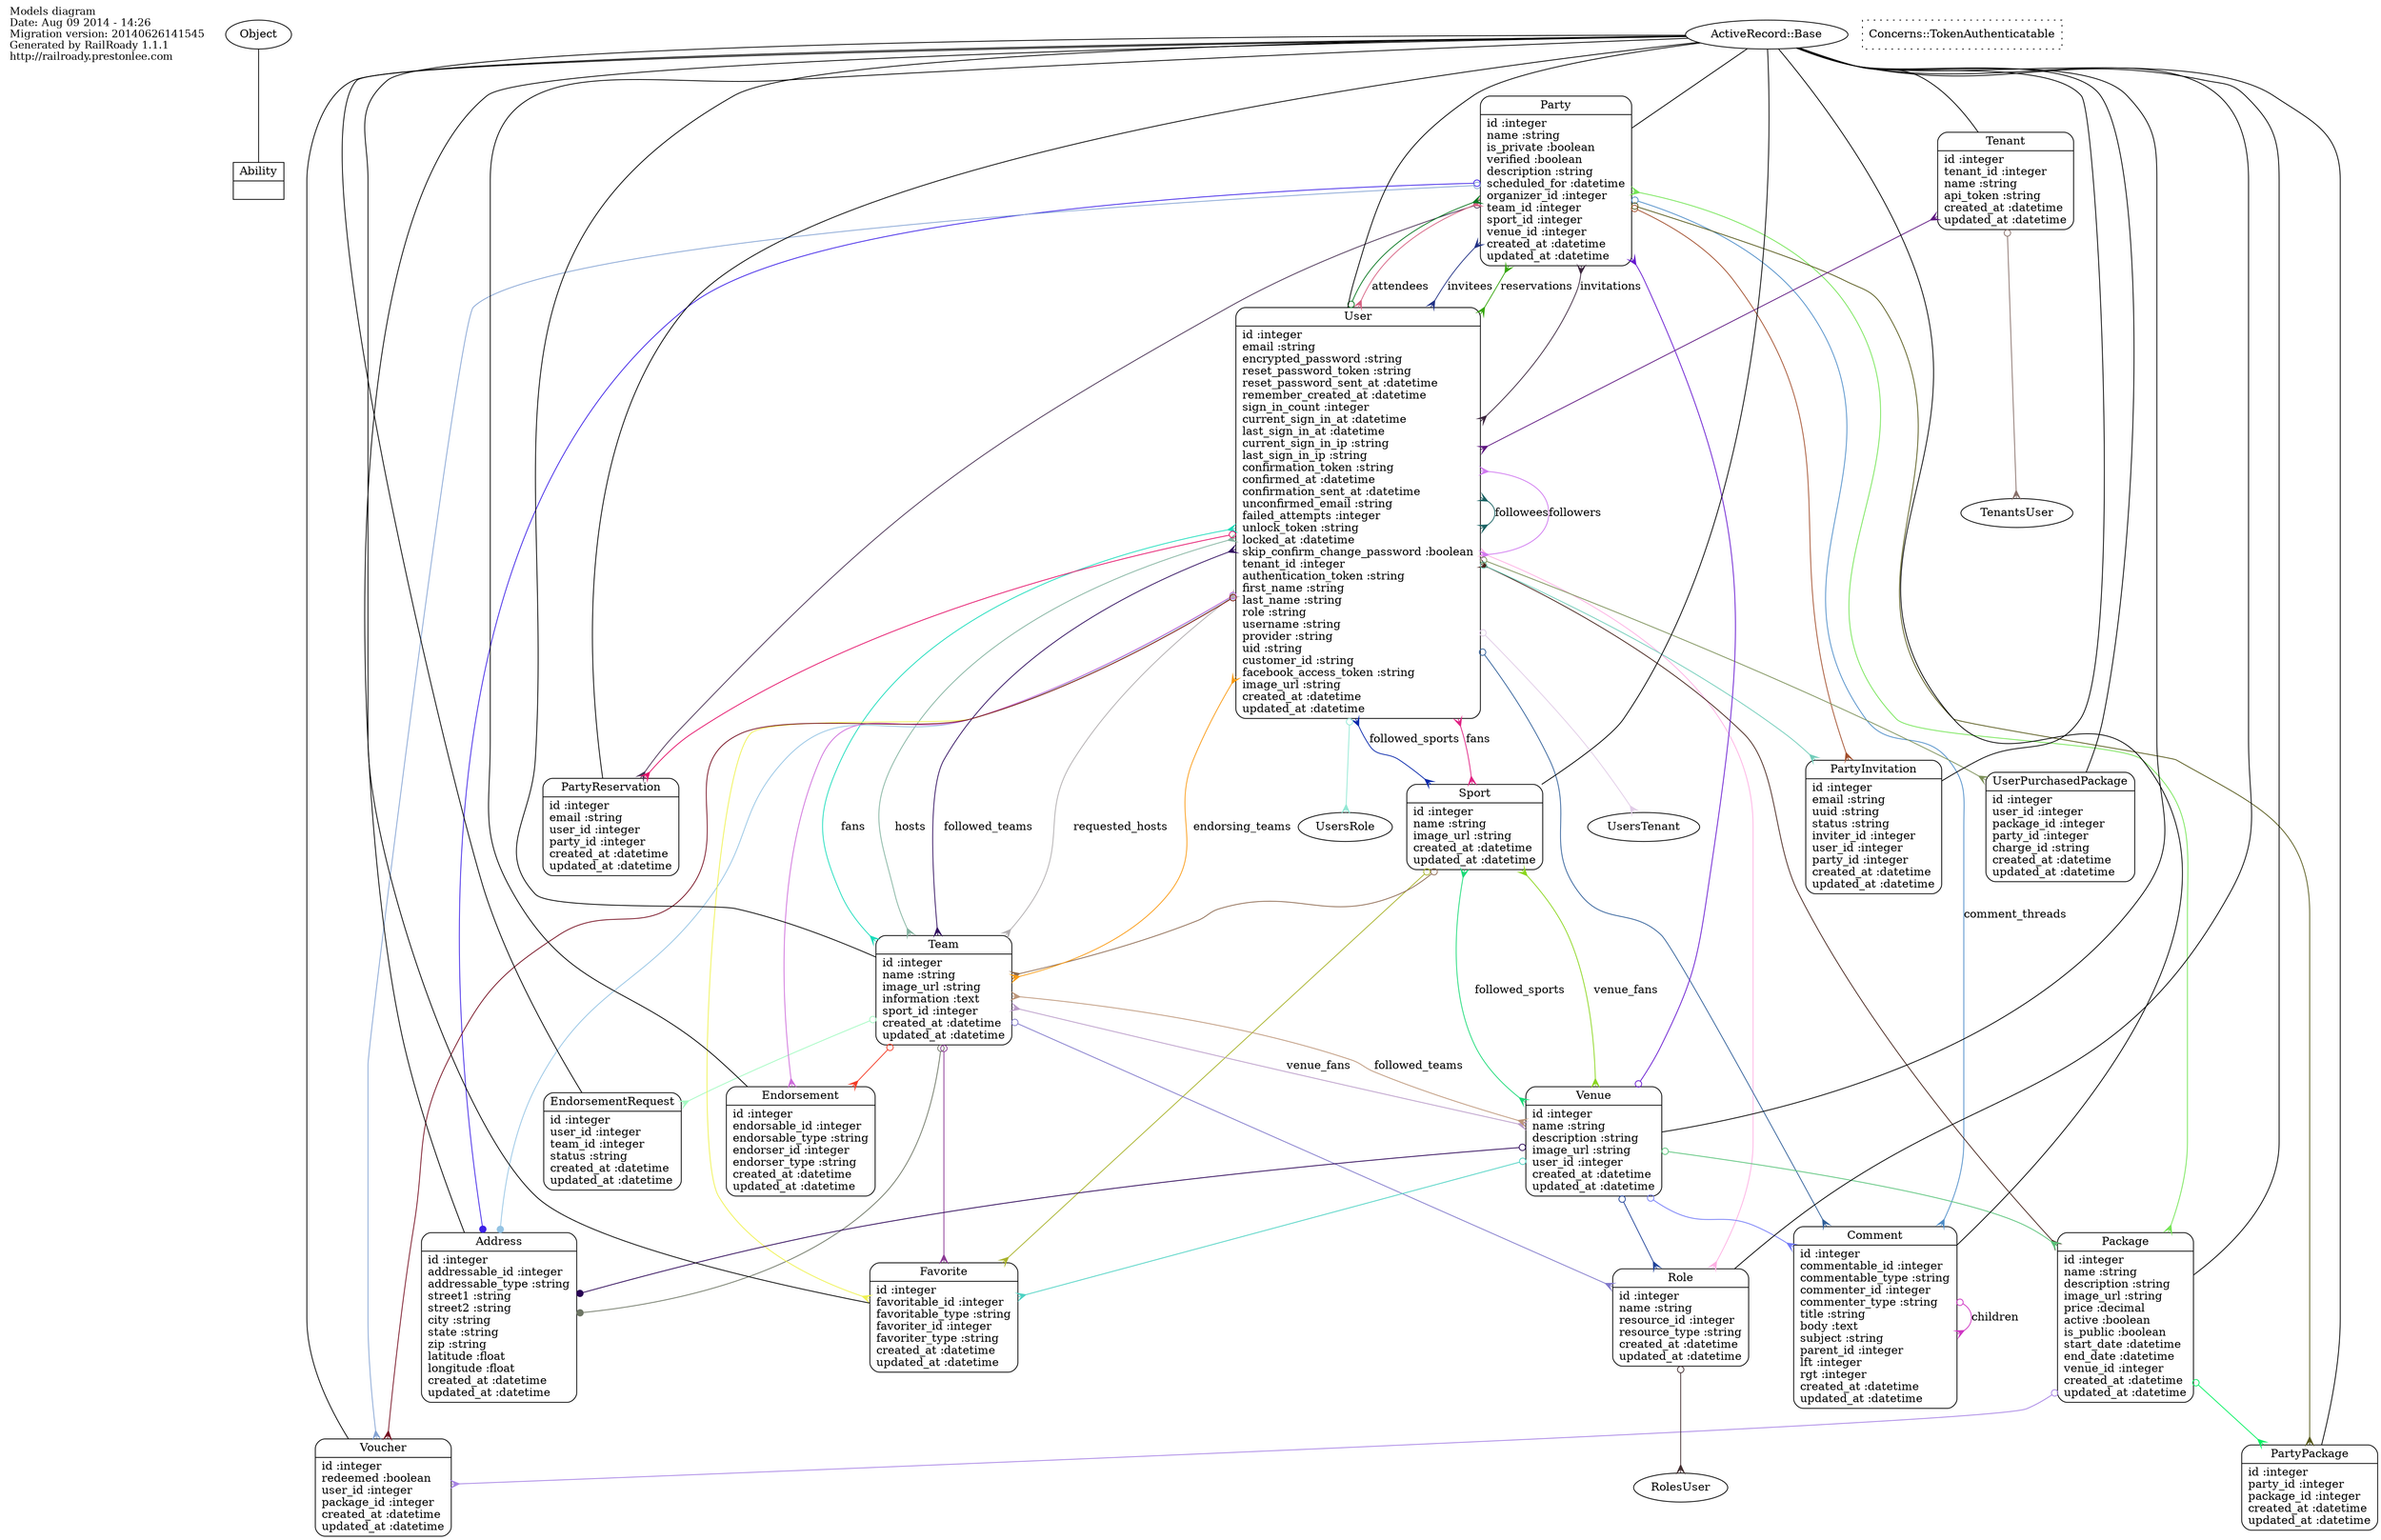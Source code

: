digraph models_diagram {
	graph[overlap=false, splines=true]
	_diagram_info [shape="plaintext", label="Models diagram\lDate: Aug 09 2014 - 14:26\lMigration version: 20140626141545\lGenerated by RailRoady 1.1.1\lhttp://railroady.prestonlee.com\l", fontsize=13]
	"Ability" [shape=record, label="{Ability|}"]
	"Address" [shape=Mrecord, label="{Address|id :integer\laddressable_id :integer\laddressable_type :string\lstreet1 :string\lstreet2 :string\lcity :string\lstate :string\lzip :string\llatitude :float\llongitude :float\lcreated_at :datetime\lupdated_at :datetime\l}"]
	"Comment" [shape=Mrecord, label="{Comment|id :integer\lcommentable_id :integer\lcommentable_type :string\lcommenter_id :integer\lcommenter_type :string\ltitle :string\lbody :text\lsubject :string\lparent_id :integer\llft :integer\lrgt :integer\lcreated_at :datetime\lupdated_at :datetime\l}"]
	"Concerns::TokenAuthenticatable" [shape=box, style=dotted, label="Concerns::TokenAuthenticatable"]
	"Endorsement" [shape=Mrecord, label="{Endorsement|id :integer\lendorsable_id :integer\lendorsable_type :string\lendorser_id :integer\lendorser_type :string\lcreated_at :datetime\lupdated_at :datetime\l}"]
	"EndorsementRequest" [shape=Mrecord, label="{EndorsementRequest|id :integer\luser_id :integer\lteam_id :integer\lstatus :string\lcreated_at :datetime\lupdated_at :datetime\l}"]
	"Favorite" [shape=Mrecord, label="{Favorite|id :integer\lfavoritable_id :integer\lfavoritable_type :string\lfavoriter_id :integer\lfavoriter_type :string\lcreated_at :datetime\lupdated_at :datetime\l}"]
	"Package" [shape=Mrecord, label="{Package|id :integer\lname :string\ldescription :string\limage_url :string\lprice :decimal\lactive :boolean\lis_public :boolean\lstart_date :datetime\lend_date :datetime\lvenue_id :integer\lcreated_at :datetime\lupdated_at :datetime\l}"]
	"Party" [shape=Mrecord, label="{Party|id :integer\lname :string\lis_private :boolean\lverified :boolean\ldescription :string\lscheduled_for :datetime\lorganizer_id :integer\lteam_id :integer\lsport_id :integer\lvenue_id :integer\lcreated_at :datetime\lupdated_at :datetime\l}"]
	"PartyInvitation" [shape=Mrecord, label="{PartyInvitation|id :integer\lemail :string\luuid :string\lstatus :string\linviter_id :integer\luser_id :integer\lparty_id :integer\lcreated_at :datetime\lupdated_at :datetime\l}"]
	"PartyPackage" [shape=Mrecord, label="{PartyPackage|id :integer\lparty_id :integer\lpackage_id :integer\lcreated_at :datetime\lupdated_at :datetime\l}"]
	"PartyReservation" [shape=Mrecord, label="{PartyReservation|id :integer\lemail :string\luser_id :integer\lparty_id :integer\lcreated_at :datetime\lupdated_at :datetime\l}"]
	"Role" [shape=Mrecord, label="{Role|id :integer\lname :string\lresource_id :integer\lresource_type :string\lcreated_at :datetime\lupdated_at :datetime\l}"]
	"Sport" [shape=Mrecord, label="{Sport|id :integer\lname :string\limage_url :string\lcreated_at :datetime\lupdated_at :datetime\l}"]
	"Team" [shape=Mrecord, label="{Team|id :integer\lname :string\limage_url :string\linformation :text\lsport_id :integer\lcreated_at :datetime\lupdated_at :datetime\l}"]
	"Tenant" [shape=Mrecord, label="{Tenant|id :integer\ltenant_id :integer\lname :string\lapi_token :string\lcreated_at :datetime\lupdated_at :datetime\l}"]
	"User" [shape=Mrecord, label="{User|id :integer\lemail :string\lencrypted_password :string\lreset_password_token :string\lreset_password_sent_at :datetime\lremember_created_at :datetime\lsign_in_count :integer\lcurrent_sign_in_at :datetime\llast_sign_in_at :datetime\lcurrent_sign_in_ip :string\llast_sign_in_ip :string\lconfirmation_token :string\lconfirmed_at :datetime\lconfirmation_sent_at :datetime\lunconfirmed_email :string\lfailed_attempts :integer\lunlock_token :string\llocked_at :datetime\lskip_confirm_change_password :boolean\ltenant_id :integer\lauthentication_token :string\lfirst_name :string\llast_name :string\lrole :string\lusername :string\lprovider :string\luid :string\lcustomer_id :string\lfacebook_access_token :string\limage_url :string\lcreated_at :datetime\lupdated_at :datetime\l}"]
	"UserPurchasedPackage" [shape=Mrecord, label="{UserPurchasedPackage|id :integer\luser_id :integer\lpackage_id :integer\lparty_id :integer\lcharge_id :string\lcreated_at :datetime\lupdated_at :datetime\l}"]
	"Venue" [shape=Mrecord, label="{Venue|id :integer\lname :string\ldescription :string\limage_url :string\luser_id :integer\lcreated_at :datetime\lupdated_at :datetime\l}"]
	"Voucher" [shape=Mrecord, label="{Voucher|id :integer\lredeemed :boolean\luser_id :integer\lpackage_id :integer\lcreated_at :datetime\lupdated_at :datetime\l}"]
	"Object" -> "Ability" [label="", arrowhead="none", arrowtail="onormal"]
	"ActiveRecord::Base" -> "Address" [label="", arrowhead="none", arrowtail="onormal"]
	"Comment" -> "Comment" [label="children", arrowtail=odot, arrowhead=crow, dir=both color="#CF37C3"]
	"ActiveRecord::Base" -> "Comment" [label="", arrowhead="none", arrowtail="onormal"]
	"ActiveRecord::Base" -> "Endorsement" [label="", arrowhead="none", arrowtail="onormal"]
	"ActiveRecord::Base" -> "EndorsementRequest" [label="", arrowhead="none", arrowtail="onormal"]
	"ActiveRecord::Base" -> "Favorite" [label="", arrowhead="none", arrowtail="onormal"]
	"Package" -> "PartyPackage" [arrowtail=odot, arrowhead=crow, dir=both color="#08F163"]
	"Package" -> "Party" [arrowtail=crow, arrowhead=crow, dir=both color="#74E555"]
	"Package" -> "Voucher" [arrowtail=odot, arrowhead=crow, dir=both color="#A682E4"]
	"ActiveRecord::Base" -> "Package" [label="", arrowhead="none", arrowtail="onormal"]
	"Party" -> "Comment" [label="comment_threads", arrowtail=odot, arrowhead=crow, dir=both color="#4E8DC8"]
	"Party" -> "PartyReservation" [arrowtail=odot, arrowhead=crow, dir=both color="#4A3255"]
	"Party" -> "User" [label="attendees", arrowtail=crow, arrowhead=crow, dir=both color="#D76484"]
	"Party" -> "PartyInvitation" [arrowtail=odot, arrowhead=crow, dir=both color="#A24F2D"]
	"Party" -> "User" [label="invitees", arrowtail=crow, arrowhead=crow, dir=both color="#233386"]
	"Party" -> "PartyPackage" [arrowtail=odot, arrowhead=crow, dir=both color="#56581A"]
	"Party" -> "Voucher" [arrowtail=odot, arrowhead=crow, dir=both color="#84A3D3"]
	"Party" -> "Address" [arrowtail=odot, arrowhead=dot, dir=both color="#3D21E7"]
	"ActiveRecord::Base" -> "Party" [label="", arrowhead="none", arrowtail="onormal"]
	"ActiveRecord::Base" -> "PartyInvitation" [label="", arrowhead="none", arrowtail="onormal"]
	"ActiveRecord::Base" -> "PartyPackage" [label="", arrowhead="none", arrowtail="onormal"]
	"ActiveRecord::Base" -> "PartyReservation" [label="", arrowhead="none", arrowtail="onormal"]
	"Role" -> "RolesUser" [arrowtail=odot, arrowhead=crow, dir=both color="#442F32"]
	"Role" -> "User" [arrowtail=crow, arrowhead=crow, dir=both color="#FEB0E3"]
	"ActiveRecord::Base" -> "Role" [label="", arrowhead="none", arrowtail="onormal"]
	"Sport" -> "Team" [arrowtail=odot, arrowhead=crow, dir=both color="#8D6A51"]
	"Sport" -> "Favorite" [arrowtail=odot, arrowhead=crow, dir=both color="#A9B32C"]
	"Sport" -> "User" [label="fans", arrowtail=crow, arrowhead=crow, dir=both color="#E02384"]
	"Sport" -> "Venue" [label="venue_fans", arrowtail=crow, arrowhead=crow, dir=both color="#8BD61E"]
	"ActiveRecord::Base" -> "Sport" [label="", arrowhead="none", arrowtail="onormal"]
	"Team" -> "Role" [arrowtail=odot, arrowhead=crow, dir=both color="#8179CB"]
	"Team" -> "Favorite" [arrowtail=odot, arrowhead=crow, dir=both color="#8B3A95"]
	"Team" -> "User" [label="fans", arrowtail=crow, arrowhead=crow, dir=both color="#1CDDBC"]
	"Team" -> "Venue" [label="venue_fans", arrowtail=crow, arrowhead=crow, dir=both color="#B99BC8"]
	"Team" -> "Endorsement" [arrowtail=odot, arrowhead=crow, dir=both color="#F43C27"]
	"Team" -> "User" [label="hosts", arrowtail=crow, arrowhead=crow, dir=both color="#82B29F"]
	"Team" -> "EndorsementRequest" [arrowtail=odot, arrowhead=crow, dir=both color="#A4FAC2"]
	"Team" -> "User" [label="requested_hosts", arrowtail=crow, arrowhead=crow, dir=both color="#B0ACAE"]
	"Team" -> "Address" [arrowtail=odot, arrowhead=dot, dir=both color="#6E7665"]
	"ActiveRecord::Base" -> "Team" [label="", arrowhead="none", arrowtail="onormal"]
	"Tenant" -> "TenantsUser" [arrowtail=odot, arrowhead=crow, dir=both color="#876F69"]
	"Tenant" -> "User" [arrowtail=crow, arrowhead=crow, dir=both color="#601982"]
	"ActiveRecord::Base" -> "Tenant" [label="", arrowhead="none", arrowtail="onormal"]
	"User" -> "UsersRole" [arrowtail=odot, arrowhead=crow, dir=both color="#92E8D4"]
	"User" -> "UsersTenant" [arrowtail=odot, arrowhead=crow, dir=both color="#E1CCE7"]
	"User" -> "Comment" [arrowtail=odot, arrowhead=crow, dir=both color="#305F99"]
	"User" -> "Favorite" [arrowtail=odot, arrowhead=crow, dir=both color="#EFF252"]
	"User" -> "Sport" [label="followed_sports", arrowtail=crow, arrowhead=crow, dir=both color="#0929AC"]
	"User" -> "Team" [label="followed_teams", arrowtail=crow, arrowhead=crow, dir=both color="#320F60"]
	"User" -> "User" [label="followees", arrowtail=crow, arrowhead=crow, dir=both color="#1C6465"]
	"User" -> "User" [label="followers", arrowtail=crow, arrowhead=crow, dir=both color="#D079F0"]
	"User" -> "Endorsement" [arrowtail=odot, arrowhead=crow, dir=both color="#CE6DDB"]
	"User" -> "Team" [label="endorsing_teams", arrowtail=crow, arrowhead=crow, dir=both color="#FA9B15"]
	"User" -> "PartyReservation" [arrowtail=odot, arrowhead=crow, dir=both color="#E5146B"]
	"User" -> "Party" [label="reservations", arrowtail=crow, arrowhead=crow, dir=both color="#37A60E"]
	"User" -> "PartyInvitation" [arrowtail=odot, arrowhead=crow, dir=both color="#72CDBA"]
	"User" -> "Party" [label="invitations", arrowtail=crow, arrowhead=crow, dir=both color="#3D273F"]
	"User" -> "Party" [arrowtail=odot, arrowhead=crow, dir=both color="#0B7923"]
	"User" -> "UserPurchasedPackage" [arrowtail=odot, arrowhead=crow, dir=both color="#7D915A"]
	"User" -> "Package" [arrowtail=crow, arrowhead=crow, dir=both color="#46241C"]
	"User" -> "Voucher" [arrowtail=odot, arrowhead=crow, dir=both color="#750E20"]
	"User" -> "Address" [arrowtail=odot, arrowhead=dot, dir=both color="#95C4E4"]
	"ActiveRecord::Base" -> "User" [label="", arrowhead="none", arrowtail="onormal"]
	"ActiveRecord::Base" -> "UserPurchasedPackage" [label="", arrowhead="none", arrowtail="onormal"]
	"Venue" -> "Role" [arrowtail=odot, arrowhead=crow, dir=both color="#22459A"]
	"Venue" -> "Comment" [arrowtail=odot, arrowhead=crow, dir=both color="#747CF7"]
	"Venue" -> "Party" [arrowtail=odot, arrowhead=crow, dir=both color="#6718D0"]
	"Venue" -> "Favorite" [arrowtail=odot, arrowhead=crow, dir=both color="#4DD2C3"]
	"Venue" -> "Sport" [label="followed_sports", arrowtail=crow, arrowhead=crow, dir=both color="#1CDB78"]
	"Venue" -> "Team" [label="followed_teams", arrowtail=crow, arrowhead=crow, dir=both color="#BD9679"]
	"Venue" -> "Package" [arrowtail=odot, arrowhead=crow, dir=both color="#59C37A"]
	"Venue" -> "Address" [arrowtail=odot, arrowhead=dot, dir=both color="#280054"]
	"ActiveRecord::Base" -> "Venue" [label="", arrowhead="none", arrowtail="onormal"]
	"ActiveRecord::Base" -> "Voucher" [label="", arrowhead="none", arrowtail="onormal"]
}
